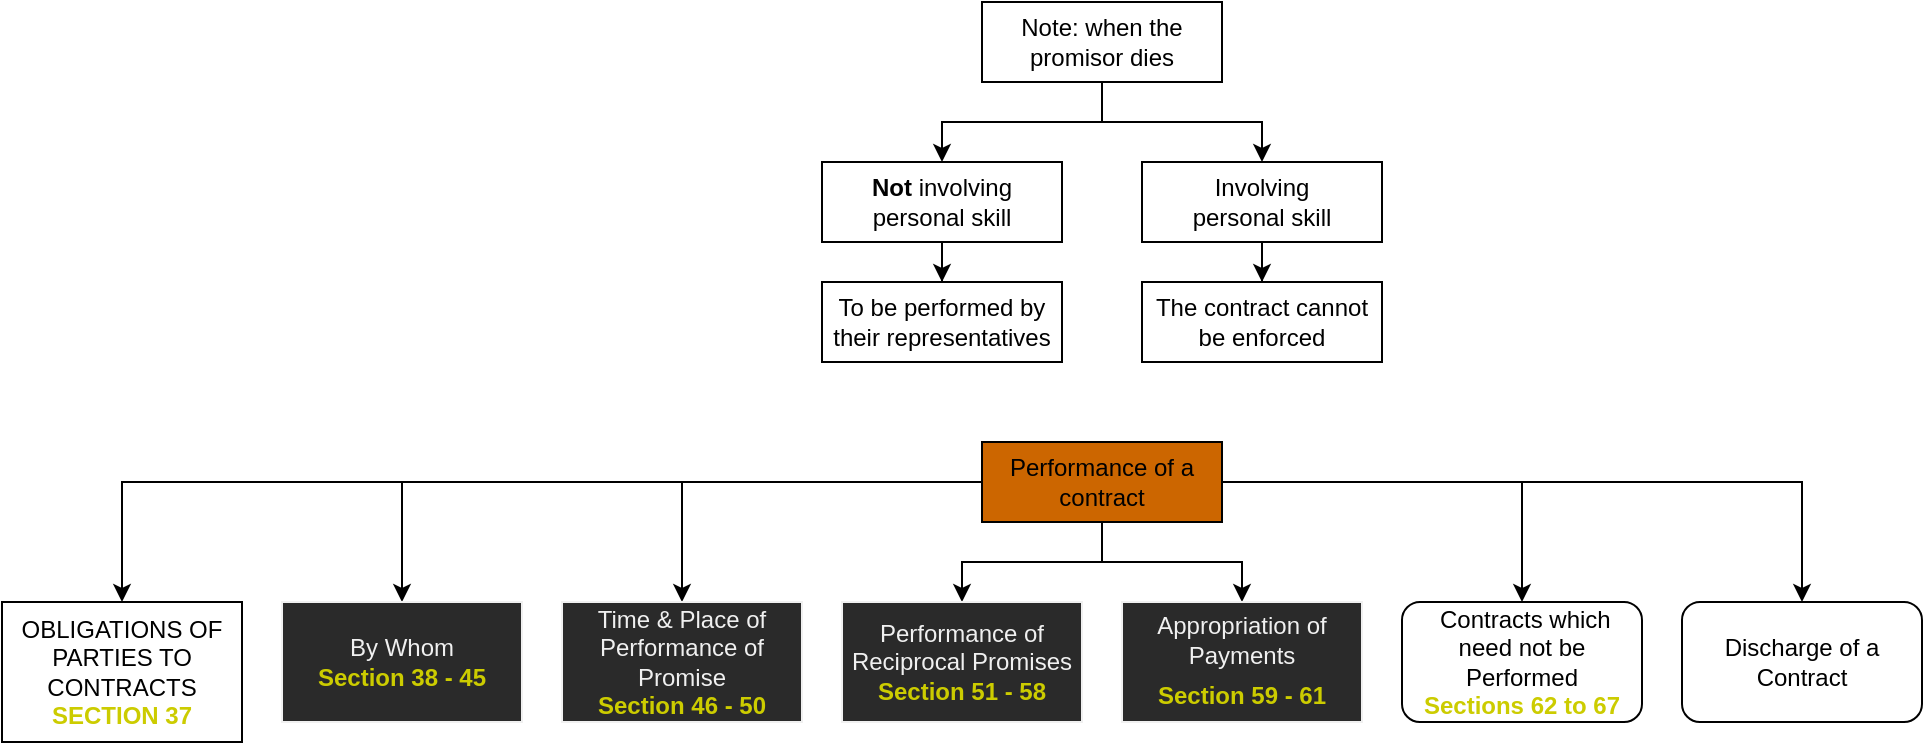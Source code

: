 <mxfile version="13.7.3" type="github">
  <diagram id="Q2yUOy0-iErexTtuF7qb" name="Page-1">
    <mxGraphModel dx="1575" dy="1458" grid="1" gridSize="10" guides="1" tooltips="1" connect="1" arrows="1" fold="1" page="1" pageScale="1" pageWidth="850" pageHeight="1100" math="0" shadow="0">
      <root>
        <mxCell id="0" />
        <mxCell id="1" parent="0" />
        <mxCell id="E0t1wR7pqK-8ebcjUuFq-8" style="edgeStyle=orthogonalEdgeStyle;rounded=0;orthogonalLoop=1;jettySize=auto;html=1;entryX=0.5;entryY=0;entryDx=0;entryDy=0;" parent="1" source="qp0NQLGNWPWNpe9ATkXj-1" target="E0t1wR7pqK-8ebcjUuFq-1" edge="1">
          <mxGeometry relative="1" as="geometry" />
        </mxCell>
        <mxCell id="E0t1wR7pqK-8ebcjUuFq-9" style="edgeStyle=orthogonalEdgeStyle;rounded=0;orthogonalLoop=1;jettySize=auto;html=1;" parent="1" source="qp0NQLGNWPWNpe9ATkXj-1" target="E0t1wR7pqK-8ebcjUuFq-4" edge="1">
          <mxGeometry relative="1" as="geometry" />
        </mxCell>
        <mxCell id="E0t1wR7pqK-8ebcjUuFq-10" style="edgeStyle=orthogonalEdgeStyle;rounded=0;orthogonalLoop=1;jettySize=auto;html=1;" parent="1" source="qp0NQLGNWPWNpe9ATkXj-1" target="E0t1wR7pqK-8ebcjUuFq-2" edge="1">
          <mxGeometry relative="1" as="geometry" />
        </mxCell>
        <mxCell id="E0t1wR7pqK-8ebcjUuFq-11" style="edgeStyle=orthogonalEdgeStyle;rounded=0;orthogonalLoop=1;jettySize=auto;html=1;" parent="1" source="qp0NQLGNWPWNpe9ATkXj-1" target="E0t1wR7pqK-8ebcjUuFq-3" edge="1">
          <mxGeometry relative="1" as="geometry" />
        </mxCell>
        <mxCell id="E0t1wR7pqK-8ebcjUuFq-12" style="edgeStyle=orthogonalEdgeStyle;rounded=0;orthogonalLoop=1;jettySize=auto;html=1;" parent="1" source="qp0NQLGNWPWNpe9ATkXj-1" target="E0t1wR7pqK-8ebcjUuFq-7" edge="1">
          <mxGeometry relative="1" as="geometry" />
        </mxCell>
        <mxCell id="E0t1wR7pqK-8ebcjUuFq-14" style="edgeStyle=orthogonalEdgeStyle;rounded=0;orthogonalLoop=1;jettySize=auto;html=1;" parent="1" source="qp0NQLGNWPWNpe9ATkXj-1" target="E0t1wR7pqK-8ebcjUuFq-6" edge="1">
          <mxGeometry relative="1" as="geometry" />
        </mxCell>
        <mxCell id="2sk9FqR-iDwF5xVdi0Y7-38" style="edgeStyle=orthogonalEdgeStyle;rounded=0;orthogonalLoop=1;jettySize=auto;html=1;" edge="1" parent="1" source="qp0NQLGNWPWNpe9ATkXj-1" target="E0t1wR7pqK-8ebcjUuFq-15">
          <mxGeometry relative="1" as="geometry" />
        </mxCell>
        <mxCell id="qp0NQLGNWPWNpe9ATkXj-1" value="Performance of a contract" style="rounded=0;whiteSpace=wrap;html=1;fillColor=#CC6600;" parent="1" vertex="1">
          <mxGeometry x="360" width="120" height="40" as="geometry" />
        </mxCell>
        <mxCell id="2sk9FqR-iDwF5xVdi0Y7-19" style="edgeStyle=orthogonalEdgeStyle;rounded=0;orthogonalLoop=1;jettySize=auto;html=1;entryX=0.5;entryY=0;entryDx=0;entryDy=0;" edge="1" parent="1" source="E0t1wR7pqK-8ebcjUuFq-1" target="2sk9FqR-iDwF5xVdi0Y7-4" visible="0">
          <mxGeometry relative="1" as="geometry" />
        </mxCell>
        <mxCell id="2sk9FqR-iDwF5xVdi0Y7-20" style="edgeStyle=orthogonalEdgeStyle;rounded=0;orthogonalLoop=1;jettySize=auto;html=1;entryX=0.5;entryY=0;entryDx=0;entryDy=0;" edge="1" parent="1" source="E0t1wR7pqK-8ebcjUuFq-1" target="2sk9FqR-iDwF5xVdi0Y7-5" visible="0">
          <mxGeometry relative="1" as="geometry" />
        </mxCell>
        <mxCell id="2sk9FqR-iDwF5xVdi0Y7-21" style="edgeStyle=orthogonalEdgeStyle;rounded=0;orthogonalLoop=1;jettySize=auto;html=1;entryX=0.5;entryY=0;entryDx=0;entryDy=0;" edge="1" parent="1" source="E0t1wR7pqK-8ebcjUuFq-1" target="2sk9FqR-iDwF5xVdi0Y7-1" visible="0">
          <mxGeometry relative="1" as="geometry" />
        </mxCell>
        <mxCell id="2sk9FqR-iDwF5xVdi0Y7-22" style="edgeStyle=orthogonalEdgeStyle;rounded=0;orthogonalLoop=1;jettySize=auto;html=1;" edge="1" parent="1" source="E0t1wR7pqK-8ebcjUuFq-1" target="2sk9FqR-iDwF5xVdi0Y7-6" visible="0">
          <mxGeometry relative="1" as="geometry" />
        </mxCell>
        <mxCell id="2sk9FqR-iDwF5xVdi0Y7-23" style="edgeStyle=orthogonalEdgeStyle;rounded=0;orthogonalLoop=1;jettySize=auto;html=1;entryX=0.5;entryY=0;entryDx=0;entryDy=0;" edge="1" parent="1" source="E0t1wR7pqK-8ebcjUuFq-1" target="2sk9FqR-iDwF5xVdi0Y7-2" visible="0">
          <mxGeometry relative="1" as="geometry" />
        </mxCell>
        <mxCell id="2sk9FqR-iDwF5xVdi0Y7-24" style="edgeStyle=orthogonalEdgeStyle;rounded=0;orthogonalLoop=1;jettySize=auto;html=1;" edge="1" parent="1" source="E0t1wR7pqK-8ebcjUuFq-1" target="2sk9FqR-iDwF5xVdi0Y7-3" visible="0">
          <mxGeometry relative="1" as="geometry" />
        </mxCell>
        <mxCell id="2sk9FqR-iDwF5xVdi0Y7-25" style="edgeStyle=orthogonalEdgeStyle;rounded=0;orthogonalLoop=1;jettySize=auto;html=1;" edge="1" parent="1" source="E0t1wR7pqK-8ebcjUuFq-1" target="2sk9FqR-iDwF5xVdi0Y7-9" visible="0">
          <mxGeometry relative="1" as="geometry" />
        </mxCell>
        <mxCell id="y2YTb_YGv56ar9WMazZc-26" style="edgeStyle=orthogonalEdgeStyle;rounded=0;orthogonalLoop=1;jettySize=auto;html=1;entryX=0.5;entryY=0;entryDx=0;entryDy=0;" edge="1" parent="1" source="E0t1wR7pqK-8ebcjUuFq-1" target="2sk9FqR-iDwF5xVdi0Y7-8" visible="0">
          <mxGeometry relative="1" as="geometry" />
        </mxCell>
        <mxCell id="E0t1wR7pqK-8ebcjUuFq-1" value="&lt;div&gt;Performance of Reciprocal Promises&lt;font color=&quot;#CCCC00&quot;&gt;&lt;b&gt;&lt;br&gt;&lt;/b&gt;&lt;/font&gt;&lt;/div&gt;&lt;font color=&quot;#CCCC00&quot;&gt;&lt;b&gt;Section 51 - 58&lt;br&gt;&lt;/b&gt;&lt;/font&gt;" style="whiteSpace=wrap;html=1;align=center;treeFolding=1;treeMoving=1;newEdgeStyle={&quot;edgeStyle&quot;:&quot;elbowEdgeStyle&quot;,&quot;startArrow&quot;:&quot;none&quot;,&quot;endArrow&quot;:&quot;none&quot;};fontFamily=Helvetica;fontSize=12;fontColor=#f0f0f0;strokeColor=#f0f0f0;fillColor=#2a2a2a;" parent="1" vertex="1" collapsed="1">
          <mxGeometry x="290" y="80" width="120" height="60" as="geometry" />
        </mxCell>
        <mxCell id="y2YTb_YGv56ar9WMazZc-35" value="&lt;font style=&quot;font-size: 8px&quot;&gt;When the promisor and promisee have previous mutual debts&lt;br&gt;&lt;/font&gt;" style="edgeStyle=orthogonalEdgeStyle;rounded=0;orthogonalLoop=1;jettySize=auto;html=1;entryX=0.5;entryY=0;entryDx=0;entryDy=0;" edge="1" parent="1" source="E0t1wR7pqK-8ebcjUuFq-2" target="y2YTb_YGv56ar9WMazZc-29" visible="0">
          <mxGeometry relative="1" as="geometry" />
        </mxCell>
        <mxCell id="y2YTb_YGv56ar9WMazZc-36" style="edgeStyle=orthogonalEdgeStyle;rounded=0;orthogonalLoop=1;jettySize=auto;html=1;" edge="1" parent="1" source="E0t1wR7pqK-8ebcjUuFq-2" target="y2YTb_YGv56ar9WMazZc-30" visible="0">
          <mxGeometry relative="1" as="geometry">
            <Array as="points">
              <mxPoint x="490" y="160" />
              <mxPoint x="630" y="160" />
            </Array>
          </mxGeometry>
        </mxCell>
        <mxCell id="y2YTb_YGv56ar9WMazZc-37" style="edgeStyle=orthogonalEdgeStyle;rounded=0;orthogonalLoop=1;jettySize=auto;html=1;" edge="1" parent="1" source="E0t1wR7pqK-8ebcjUuFq-2" target="y2YTb_YGv56ar9WMazZc-31" visible="0">
          <mxGeometry relative="1" as="geometry">
            <Array as="points">
              <mxPoint x="490" y="160" />
              <mxPoint x="350" y="160" />
            </Array>
          </mxGeometry>
        </mxCell>
        <mxCell id="E0t1wR7pqK-8ebcjUuFq-2" value="&lt;div&gt;Appropriation of Payments&lt;br&gt;&lt;/div&gt;&lt;div&gt;&lt;font color=&quot;#CCCC00&quot;&gt;&lt;b&gt;Section 59 - 61&lt;/b&gt;&lt;/font&gt;&lt;span style=&quot;left: 190.368px ; top: 1015.5px ; font-size: 18.333px ; font-family: sans-serif ; transform: scalex(0.941)&quot;&gt;&lt;/span&gt;&lt;/div&gt;" style="whiteSpace=wrap;html=1;align=center;treeFolding=1;treeMoving=1;newEdgeStyle={&quot;edgeStyle&quot;:&quot;elbowEdgeStyle&quot;,&quot;startArrow&quot;:&quot;none&quot;,&quot;endArrow&quot;:&quot;none&quot;};fontFamily=Helvetica;fontSize=12;fontColor=#f0f0f0;strokeColor=#f0f0f0;fillColor=#2a2a2a;" parent="1" vertex="1" collapsed="1">
          <mxGeometry x="430" y="80" width="120" height="60" as="geometry" />
        </mxCell>
        <mxCell id="E0t1wR7pqK-8ebcjUuFq-3" value="&lt;div&gt;&amp;nbsp;Contracts which need not be Performed&lt;br&gt;&lt;/div&gt;&lt;div&gt;&lt;font color=&quot;#CCCC00&quot;&gt;&lt;b&gt;Sections 62 to 67&lt;/b&gt;&lt;/font&gt;&lt;/div&gt;" style="rounded=1;whiteSpace=wrap;html=1;" parent="1" vertex="1">
          <mxGeometry x="570" y="80" width="120" height="60" as="geometry" />
        </mxCell>
        <mxCell id="VpjiBCg_nfdNJr2iW8XH-34" style="edgeStyle=orthogonalEdgeStyle;rounded=0;orthogonalLoop=1;jettySize=auto;html=1;" parent="1" source="E0t1wR7pqK-8ebcjUuFq-4" target="VpjiBCg_nfdNJr2iW8XH-29" edge="1" visible="0">
          <mxGeometry relative="1" as="geometry" />
        </mxCell>
        <mxCell id="VpjiBCg_nfdNJr2iW8XH-35" style="edgeStyle=orthogonalEdgeStyle;rounded=0;orthogonalLoop=1;jettySize=auto;html=1;" parent="1" source="E0t1wR7pqK-8ebcjUuFq-4" target="VpjiBCg_nfdNJr2iW8XH-31" edge="1" visible="0">
          <mxGeometry relative="1" as="geometry">
            <Array as="points">
              <mxPoint x="280" y="160" />
              <mxPoint x="420" y="160" />
            </Array>
          </mxGeometry>
        </mxCell>
        <mxCell id="VpjiBCg_nfdNJr2iW8XH-36" style="edgeStyle=orthogonalEdgeStyle;rounded=0;orthogonalLoop=1;jettySize=auto;html=1;" parent="1" source="E0t1wR7pqK-8ebcjUuFq-4" target="VpjiBCg_nfdNJr2iW8XH-32" edge="1" visible="0">
          <mxGeometry relative="1" as="geometry">
            <Array as="points">
              <mxPoint x="280" y="160" />
              <mxPoint x="560" y="160" />
            </Array>
          </mxGeometry>
        </mxCell>
        <mxCell id="VpjiBCg_nfdNJr2iW8XH-37" style="edgeStyle=orthogonalEdgeStyle;rounded=0;orthogonalLoop=1;jettySize=auto;html=1;" parent="1" source="E0t1wR7pqK-8ebcjUuFq-4" target="VpjiBCg_nfdNJr2iW8XH-30" edge="1" visible="0">
          <mxGeometry relative="1" as="geometry">
            <Array as="points">
              <mxPoint x="280" y="160" />
              <mxPoint x="140" y="160" />
            </Array>
          </mxGeometry>
        </mxCell>
        <mxCell id="VpjiBCg_nfdNJr2iW8XH-38" style="edgeStyle=orthogonalEdgeStyle;rounded=0;orthogonalLoop=1;jettySize=auto;html=1;" parent="1" source="E0t1wR7pqK-8ebcjUuFq-4" target="VpjiBCg_nfdNJr2iW8XH-33" edge="1" visible="0">
          <mxGeometry relative="1" as="geometry">
            <Array as="points">
              <mxPoint x="280" y="160" />
              <mxPoint y="160" />
            </Array>
          </mxGeometry>
        </mxCell>
        <mxCell id="VpjiBCg_nfdNJr2iW8XH-40" style="edgeStyle=orthogonalEdgeStyle;rounded=0;orthogonalLoop=1;jettySize=auto;html=1;" parent="1" source="E0t1wR7pqK-8ebcjUuFq-4" target="VpjiBCg_nfdNJr2iW8XH-39" edge="1" visible="0">
          <mxGeometry relative="1" as="geometry">
            <Array as="points">
              <mxPoint x="280" y="160" />
              <mxPoint x="700" y="160" />
            </Array>
          </mxGeometry>
        </mxCell>
        <mxCell id="E0t1wR7pqK-8ebcjUuFq-4" value="&lt;div&gt;Time &amp;amp; Place of Performance of Promise&lt;/div&gt;&lt;div&gt;&lt;font color=&quot;#CCCC00&quot;&gt;&lt;b&gt;Section 46 - 50&lt;/b&gt;&lt;/font&gt;&lt;/div&gt;" style="whiteSpace=wrap;html=1;align=center;treeFolding=1;treeMoving=1;newEdgeStyle={&quot;edgeStyle&quot;:&quot;elbowEdgeStyle&quot;,&quot;startArrow&quot;:&quot;none&quot;,&quot;endArrow&quot;:&quot;none&quot;};fontFamily=Helvetica;fontSize=12;fontColor=#f0f0f0;strokeColor=#f0f0f0;fillColor=#2A2A2A;" parent="1" vertex="1" collapsed="1">
          <mxGeometry x="150" y="80" width="120" height="60" as="geometry" />
        </mxCell>
        <mxCell id="VpjiBCg_nfdNJr2iW8XH-21" style="edgeStyle=orthogonalEdgeStyle;rounded=0;orthogonalLoop=1;jettySize=auto;html=1;" parent="1" source="E0t1wR7pqK-8ebcjUuFq-5" target="VpjiBCg_nfdNJr2iW8XH-11" edge="1" visible="0">
          <mxGeometry relative="1" as="geometry" />
        </mxCell>
        <mxCell id="VpjiBCg_nfdNJr2iW8XH-23" style="edgeStyle=orthogonalEdgeStyle;rounded=0;orthogonalLoop=1;jettySize=auto;html=1;" parent="1" source="E0t1wR7pqK-8ebcjUuFq-5" target="VpjiBCg_nfdNJr2iW8XH-22" edge="1" visible="0">
          <mxGeometry relative="1" as="geometry" />
        </mxCell>
        <mxCell id="2sk9FqR-iDwF5xVdi0Y7-36" style="edgeStyle=orthogonalEdgeStyle;rounded=0;orthogonalLoop=1;jettySize=auto;html=1;" edge="1" parent="1" source="E0t1wR7pqK-8ebcjUuFq-5" target="VpjiBCg_nfdNJr2iW8XH-12" visible="0">
          <mxGeometry relative="1" as="geometry" />
        </mxCell>
        <mxCell id="E0t1wR7pqK-8ebcjUuFq-5" value="Liability of Joint Promisor &amp;amp; Promisee" style="whiteSpace=wrap;html=1;align=center;treeFolding=1;treeMoving=1;newEdgeStyle={&quot;edgeStyle&quot;:&quot;elbowEdgeStyle&quot;,&quot;startArrow&quot;:&quot;none&quot;,&quot;endArrow&quot;:&quot;none&quot;};fontFamily=Helvetica;fontSize=12;fontColor=#f0f0f0;strokeColor=#f0f0f0;fillColor=#2a2a2a;" parent="1" vertex="1" visible="0" collapsed="1">
          <mxGeometry x="360" y="340" width="120" height="60" as="geometry" />
        </mxCell>
        <mxCell id="E0t1wR7pqK-8ebcjUuFq-28" style="edgeStyle=orthogonalEdgeStyle;rounded=0;orthogonalLoop=1;jettySize=auto;html=1;" parent="1" source="E0t1wR7pqK-8ebcjUuFq-6" target="E0t1wR7pqK-8ebcjUuFq-27" edge="1" visible="0">
          <mxGeometry relative="1" as="geometry" />
        </mxCell>
        <mxCell id="E0t1wR7pqK-8ebcjUuFq-7" value="Discharge of a Contract" style="rounded=1;whiteSpace=wrap;html=1;" parent="1" vertex="1">
          <mxGeometry x="710" y="80" width="120" height="60" as="geometry" />
        </mxCell>
        <mxCell id="E0t1wR7pqK-8ebcjUuFq-15" value="OBLIGATIONS OF PARTIES TO CONTRACTS &lt;b&gt;&lt;font color=&quot;#CCCC00&quot;&gt;SECTION 37&lt;/font&gt;&lt;/b&gt;" style="rounded=0;whiteSpace=wrap;html=1;" parent="1" vertex="1">
          <mxGeometry x="-130" y="80" width="120" height="70" as="geometry" />
        </mxCell>
        <mxCell id="E0t1wR7pqK-8ebcjUuFq-20" style="edgeStyle=orthogonalEdgeStyle;rounded=0;orthogonalLoop=1;jettySize=auto;html=1;" parent="1" source="E0t1wR7pqK-8ebcjUuFq-16" target="E0t1wR7pqK-8ebcjUuFq-17" edge="1">
          <mxGeometry relative="1" as="geometry" />
        </mxCell>
        <mxCell id="E0t1wR7pqK-8ebcjUuFq-21" style="edgeStyle=orthogonalEdgeStyle;rounded=0;orthogonalLoop=1;jettySize=auto;html=1;" parent="1" source="E0t1wR7pqK-8ebcjUuFq-16" target="E0t1wR7pqK-8ebcjUuFq-19" edge="1">
          <mxGeometry relative="1" as="geometry" />
        </mxCell>
        <mxCell id="E0t1wR7pqK-8ebcjUuFq-16" value="Note: when the promisor dies" style="rounded=0;whiteSpace=wrap;html=1;" parent="1" vertex="1">
          <mxGeometry x="360" y="-220" width="120" height="40" as="geometry" />
        </mxCell>
        <mxCell id="E0t1wR7pqK-8ebcjUuFq-23" style="edgeStyle=orthogonalEdgeStyle;rounded=0;orthogonalLoop=1;jettySize=auto;html=1;" parent="1" source="E0t1wR7pqK-8ebcjUuFq-17" target="E0t1wR7pqK-8ebcjUuFq-22" edge="1">
          <mxGeometry relative="1" as="geometry" />
        </mxCell>
        <mxCell id="E0t1wR7pqK-8ebcjUuFq-17" value="&lt;div&gt;&lt;b&gt;Not &lt;/b&gt;involving &lt;br&gt;&lt;/div&gt;&lt;div&gt;personal skill&lt;br&gt;&lt;/div&gt;" style="rounded=0;whiteSpace=wrap;html=1;" parent="1" vertex="1">
          <mxGeometry x="280" y="-140" width="120" height="40" as="geometry" />
        </mxCell>
        <mxCell id="E0t1wR7pqK-8ebcjUuFq-25" style="edgeStyle=orthogonalEdgeStyle;rounded=0;orthogonalLoop=1;jettySize=auto;html=1;" parent="1" source="E0t1wR7pqK-8ebcjUuFq-19" target="E0t1wR7pqK-8ebcjUuFq-24" edge="1">
          <mxGeometry relative="1" as="geometry" />
        </mxCell>
        <mxCell id="E0t1wR7pqK-8ebcjUuFq-19" value="&lt;div&gt;Involving &lt;br&gt;&lt;/div&gt;&lt;div&gt;personal skill&lt;br&gt;&lt;/div&gt;" style="rounded=0;whiteSpace=wrap;html=1;" parent="1" vertex="1">
          <mxGeometry x="440" y="-140" width="120" height="40" as="geometry" />
        </mxCell>
        <mxCell id="E0t1wR7pqK-8ebcjUuFq-22" value="To be performed by their representatives" style="rounded=0;whiteSpace=wrap;html=1;" parent="1" vertex="1">
          <mxGeometry x="280" y="-80" width="120" height="40" as="geometry" />
        </mxCell>
        <mxCell id="E0t1wR7pqK-8ebcjUuFq-24" value="The contract cannot be enforced" style="rounded=0;whiteSpace=wrap;html=1;" parent="1" vertex="1">
          <mxGeometry x="440" y="-80" width="120" height="40" as="geometry" />
        </mxCell>
        <mxCell id="E0t1wR7pqK-8ebcjUuFq-34" style="edgeStyle=orthogonalEdgeStyle;rounded=0;orthogonalLoop=1;jettySize=auto;html=1;entryX=0.5;entryY=0;entryDx=0;entryDy=0;" parent="1" source="E0t1wR7pqK-8ebcjUuFq-27" target="E0t1wR7pqK-8ebcjUuFq-29" edge="1" visible="0">
          <mxGeometry relative="1" as="geometry" />
        </mxCell>
        <mxCell id="E0t1wR7pqK-8ebcjUuFq-36" style="edgeStyle=orthogonalEdgeStyle;rounded=0;orthogonalLoop=1;jettySize=auto;html=1;" parent="1" source="E0t1wR7pqK-8ebcjUuFq-27" target="E0t1wR7pqK-8ebcjUuFq-31" edge="1" visible="0">
          <mxGeometry relative="1" as="geometry">
            <Array as="points">
              <mxPoint x="140" y="260" />
              <mxPoint y="260" />
            </Array>
          </mxGeometry>
        </mxCell>
        <mxCell id="E0t1wR7pqK-8ebcjUuFq-37" style="edgeStyle=orthogonalEdgeStyle;rounded=0;orthogonalLoop=1;jettySize=auto;html=1;" parent="1" source="E0t1wR7pqK-8ebcjUuFq-27" target="E0t1wR7pqK-8ebcjUuFq-30" edge="1" visible="0">
          <mxGeometry relative="1" as="geometry">
            <Array as="points">
              <mxPoint x="140" y="260" />
              <mxPoint x="280" y="260" />
            </Array>
          </mxGeometry>
        </mxCell>
        <mxCell id="E0t1wR7pqK-8ebcjUuFq-38" style="edgeStyle=orthogonalEdgeStyle;rounded=0;orthogonalLoop=1;jettySize=auto;html=1;" parent="1" source="E0t1wR7pqK-8ebcjUuFq-27" target="E0t1wR7pqK-8ebcjUuFq-32" edge="1" visible="0">
          <mxGeometry relative="1" as="geometry">
            <Array as="points">
              <mxPoint x="140" y="260" />
              <mxPoint x="420" y="260" />
            </Array>
          </mxGeometry>
        </mxCell>
        <mxCell id="E0t1wR7pqK-8ebcjUuFq-39" style="edgeStyle=orthogonalEdgeStyle;rounded=0;orthogonalLoop=1;jettySize=auto;html=1;" parent="1" source="E0t1wR7pqK-8ebcjUuFq-27" target="E0t1wR7pqK-8ebcjUuFq-33" edge="1" visible="0">
          <mxGeometry relative="1" as="geometry">
            <Array as="points">
              <mxPoint x="140" y="260" />
              <mxPoint x="-140" y="260" />
            </Array>
          </mxGeometry>
        </mxCell>
        <mxCell id="VpjiBCg_nfdNJr2iW8XH-7" style="edgeStyle=orthogonalEdgeStyle;rounded=0;orthogonalLoop=1;jettySize=auto;html=1;entryX=0.5;entryY=0;entryDx=0;entryDy=0;" parent="1" source="E0t1wR7pqK-8ebcjUuFq-27" target="VpjiBCg_nfdNJr2iW8XH-1" edge="1" visible="0">
          <mxGeometry relative="1" as="geometry" />
        </mxCell>
        <mxCell id="VpjiBCg_nfdNJr2iW8XH-9" style="edgeStyle=orthogonalEdgeStyle;rounded=0;orthogonalLoop=1;jettySize=auto;html=1;entryX=0.5;entryY=0;entryDx=0;entryDy=0;" parent="1" source="E0t1wR7pqK-8ebcjUuFq-27" target="VpjiBCg_nfdNJr2iW8XH-2" edge="1" visible="0">
          <mxGeometry relative="1" as="geometry" />
        </mxCell>
        <mxCell id="E0t1wR7pqK-8ebcjUuFq-51" value="" style="edgeStyle=orthogonalEdgeStyle;rounded=0;orthogonalLoop=1;jettySize=auto;html=1;" parent="1" source="E0t1wR7pqK-8ebcjUuFq-29" target="E0t1wR7pqK-8ebcjUuFq-50" edge="1" visible="0">
          <mxGeometry relative="1" as="geometry" />
        </mxCell>
        <mxCell id="E0t1wR7pqK-8ebcjUuFq-60" style="edgeStyle=orthogonalEdgeStyle;rounded=0;orthogonalLoop=1;jettySize=auto;html=1;" parent="1" source="E0t1wR7pqK-8ebcjUuFq-30" target="E0t1wR7pqK-8ebcjUuFq-57" edge="1" visible="0">
          <mxGeometry relative="1" as="geometry" />
        </mxCell>
        <mxCell id="E0t1wR7pqK-8ebcjUuFq-49" style="edgeStyle=orthogonalEdgeStyle;rounded=0;orthogonalLoop=1;jettySize=auto;html=1;" parent="1" source="E0t1wR7pqK-8ebcjUuFq-31" target="E0t1wR7pqK-8ebcjUuFq-48" edge="1" visible="0">
          <mxGeometry relative="1" as="geometry" />
        </mxCell>
        <mxCell id="E0t1wR7pqK-8ebcjUuFq-47" style="edgeStyle=orthogonalEdgeStyle;rounded=0;orthogonalLoop=1;jettySize=auto;html=1;entryX=0.5;entryY=0;entryDx=0;entryDy=0;" parent="1" source="E0t1wR7pqK-8ebcjUuFq-33" target="E0t1wR7pqK-8ebcjUuFq-40" edge="1" visible="0">
          <mxGeometry relative="1" as="geometry" />
        </mxCell>
        <mxCell id="E0t1wR7pqK-8ebcjUuFq-46" style="edgeStyle=orthogonalEdgeStyle;rounded=0;orthogonalLoop=1;jettySize=auto;html=1;entryX=0.5;entryY=0;entryDx=0;entryDy=0;" parent="1" source="E0t1wR7pqK-8ebcjUuFq-40" target="E0t1wR7pqK-8ebcjUuFq-41" edge="1" visible="0">
          <mxGeometry relative="1" as="geometry" />
        </mxCell>
        <mxCell id="E0t1wR7pqK-8ebcjUuFq-40" value="if the contract specifies the promise should be performed by the promisor himself" style="rounded=1;whiteSpace=wrap;html=1;" parent="1" vertex="1" visible="0">
          <mxGeometry x="-340" y="340" width="240" height="40" as="geometry" />
        </mxCell>
        <mxCell id="E0t1wR7pqK-8ebcjUuFq-45" style="edgeStyle=orthogonalEdgeStyle;rounded=0;orthogonalLoop=1;jettySize=auto;html=1;" parent="1" source="E0t1wR7pqK-8ebcjUuFq-41" target="E0t1wR7pqK-8ebcjUuFq-43" edge="1" visible="0">
          <mxGeometry relative="1" as="geometry" />
        </mxCell>
        <mxCell id="E0t1wR7pqK-8ebcjUuFq-41" value="Then it can only be performed by him" style="rounded=1;whiteSpace=wrap;html=1;" parent="1" vertex="1" visible="0">
          <mxGeometry x="-340" y="400" width="240" height="40" as="geometry" />
        </mxCell>
        <mxCell id="E0t1wR7pqK-8ebcjUuFq-43" value="Eg: personal skill" style="text;html=1;strokeColor=none;fillColor=none;align=center;verticalAlign=middle;whiteSpace=wrap;rounded=0;" parent="1" vertex="1" visible="0">
          <mxGeometry x="-310" y="440" width="180" height="40" as="geometry" />
        </mxCell>
        <mxCell id="E0t1wR7pqK-8ebcjUuFq-48" value="Where  personal  consideration(skill)  is  not  the  foundation  of  a  contract,  the  promisor  or  his  representative may employ a competent person to perform it." style="rounded=1;whiteSpace=wrap;html=1;" parent="1" vertex="1" visible="0">
          <mxGeometry x="-200" y="340" width="240" height="80" as="geometry" />
        </mxCell>
        <mxCell id="E0t1wR7pqK-8ebcjUuFq-53" style="edgeStyle=orthogonalEdgeStyle;rounded=0;orthogonalLoop=1;jettySize=auto;html=1;entryX=0.5;entryY=0;entryDx=0;entryDy=0;" parent="1" source="E0t1wR7pqK-8ebcjUuFq-50" target="E0t1wR7pqK-8ebcjUuFq-52" edge="1" visible="0">
          <mxGeometry relative="1" as="geometry" />
        </mxCell>
        <mxCell id="E0t1wR7pqK-8ebcjUuFq-50" value="in case of non personal skill." style="whiteSpace=wrap;html=1;rounded=1;" parent="1" vertex="1" visible="0">
          <mxGeometry y="340" width="120" height="40" as="geometry" />
        </mxCell>
        <mxCell id="E0t1wR7pqK-8ebcjUuFq-56" style="edgeStyle=orthogonalEdgeStyle;rounded=0;orthogonalLoop=1;jettySize=auto;html=1;" parent="1" source="E0t1wR7pqK-8ebcjUuFq-52" target="E0t1wR7pqK-8ebcjUuFq-54" edge="1" visible="0">
          <mxGeometry relative="1" as="geometry" />
        </mxCell>
        <mxCell id="E0t1wR7pqK-8ebcjUuFq-52" value="the contract maybe should be fulfilled by their representatives" style="whiteSpace=wrap;html=1;rounded=1;" parent="1" vertex="1" visible="0">
          <mxGeometry y="400" width="120" height="40" as="geometry" />
        </mxCell>
        <mxCell id="E0t1wR7pqK-8ebcjUuFq-54" value=" But their liability under a contract is limited to the value of the property they inherit from the deceased." style="whiteSpace=wrap;html=1;rounded=1;" parent="1" vertex="1" visible="0">
          <mxGeometry y="460" width="120" height="90" as="geometry" />
        </mxCell>
        <mxCell id="E0t1wR7pqK-8ebcjUuFq-61" style="edgeStyle=orthogonalEdgeStyle;rounded=0;orthogonalLoop=1;jettySize=auto;html=1;entryX=0.5;entryY=0;entryDx=0;entryDy=0;" parent="1" source="E0t1wR7pqK-8ebcjUuFq-57" target="E0t1wR7pqK-8ebcjUuFq-58" edge="1" visible="0">
          <mxGeometry relative="1" as="geometry" />
        </mxCell>
        <mxCell id="E0t1wR7pqK-8ebcjUuFq-57" value="Example:  A  received  certain  goods  from  B  promising  to  pay  `  100,000/-.  Later  on,  A  expressed  his  inability to make payment. C, who is known to A, pays ` 60,000/- to B on behalf of A. However, A was not aware of the payment. Now B is intending to sue A for the amount of ` 100,000/-" style="rounded=1;whiteSpace=wrap;html=1;" parent="1" vertex="1" visible="0">
          <mxGeometry x="60" y="340" width="280" height="110" as="geometry" />
        </mxCell>
        <mxCell id="E0t1wR7pqK-8ebcjUuFq-58" value="As  per  Section  41  of  the  Indian  Contract  Act,  1872,  when  a  promisee  accepts  performance  of  the  promise from a third person, he cannot afterwards enforce it against the promisor. That is, performance by a stranger, accepted by the promisee, produces the result of discharging the promisor, although the latter has neither authorised nor ratied the act of the third party. Therefore, in the present instance, B can sue only for the balance amount i.e., ` 40,000/- and not for the whole amount" style="rounded=1;whiteSpace=wrap;html=1;arcSize=6;" parent="1" vertex="1" visible="0">
          <mxGeometry x="60" y="470" width="280" height="150" as="geometry" />
        </mxCell>
        <mxCell id="E0t1wR7pqK-8ebcjUuFq-59" style="edgeStyle=orthogonalEdgeStyle;rounded=0;orthogonalLoop=1;jettySize=auto;html=1;exitX=0.5;exitY=1;exitDx=0;exitDy=0;" parent="1" source="E0t1wR7pqK-8ebcjUuFq-57" target="E0t1wR7pqK-8ebcjUuFq-57" edge="1">
          <mxGeometry relative="1" as="geometry" />
        </mxCell>
        <mxCell id="VpjiBCg_nfdNJr2iW8XH-1" value="&lt;div&gt;EFFECT OF REFUSAL &lt;br&gt;&lt;/div&gt;&lt;div&gt;TO ACCEPT OFFER &lt;br&gt;&lt;/div&gt;&lt;div&gt;OF PERFORMANCE&lt;/div&gt;&lt;div&gt;&lt;font color=&quot;#CCCC00&quot;&gt;&lt;b&gt;Section 38&lt;/b&gt;&lt;/font&gt;&lt;/div&gt;" style="swimlane;startSize=80;fontFamily=Helvetica;fontSize=12;fontColor=#f0f0f0;align=center;strokeColor=#f0f0f0;fillColor=#2a2a2a;html=1;" parent="1" vertex="1" visible="0" collapsed="1">
          <mxGeometry x="690" y="240" width="160" height="80" as="geometry">
            <mxRectangle x="-360" y="360" width="320" height="200" as="alternateBounds" />
          </mxGeometry>
        </mxCell>
        <mxCell id="VpjiBCg_nfdNJr2iW8XH-4" value="&lt;div&gt;where a promisor has made an offer of performance to the promisee, and the offer has not been accepted, then the promisor is not responsible for non performance, nor does he thereby lose his rights under the contract.&lt;/div&gt;&lt;div&gt;&lt;br&gt;&lt;/div&gt;" style="rounded=0;whiteSpace=wrap;html=1;" parent="VpjiBCg_nfdNJr2iW8XH-1" vertex="1">
          <mxGeometry y="80" width="320" height="120" as="geometry" />
        </mxCell>
        <mxCell id="VpjiBCg_nfdNJr2iW8XH-16" value="" style="edgeStyle=orthogonalEdgeStyle;rounded=0;orthogonalLoop=1;jettySize=auto;html=1;" parent="1" source="VpjiBCg_nfdNJr2iW8XH-11" target="VpjiBCg_nfdNJr2iW8XH-15" edge="1" visible="0">
          <mxGeometry relative="1" as="geometry" />
        </mxCell>
        <mxCell id="VpjiBCg_nfdNJr2iW8XH-11" value="&lt;div&gt;Any one of joint promisors may be compelled to perform&lt;/div&gt;&lt;div&gt; &lt;font color=&quot;#CCCC00&quot;&gt;&lt;b&gt;Section 43&lt;/b&gt;&lt;/font&gt;&lt;/div&gt;" style="rounded=0;whiteSpace=wrap;html=1;" parent="1" vertex="1" visible="0">
          <mxGeometry x="-20" y="420" width="280" height="50" as="geometry" />
        </mxCell>
        <mxCell id="VpjiBCg_nfdNJr2iW8XH-18" value="" style="edgeStyle=orthogonalEdgeStyle;rounded=0;orthogonalLoop=1;jettySize=auto;html=1;" parent="1" source="VpjiBCg_nfdNJr2iW8XH-12" target="VpjiBCg_nfdNJr2iW8XH-17" edge="1" visible="0">
          <mxGeometry relative="1" as="geometry" />
        </mxCell>
        <mxCell id="VpjiBCg_nfdNJr2iW8XH-12" value="Effect of release of one joint promisor&lt;div&gt; &lt;font color=&quot;#CCCC00&quot;&gt;&lt;b&gt;Section 44&lt;/b&gt;&lt;/font&gt;&lt;/div&gt;" style="rounded=0;whiteSpace=wrap;html=1;" parent="1" vertex="1" visible="0">
          <mxGeometry x="280" y="420" width="280" height="50" as="geometry" />
        </mxCell>
        <mxCell id="VpjiBCg_nfdNJr2iW8XH-15" value="&lt;div&gt;Example  1:  A,  B  and  C  jointly  promise  to  pay  D    `  3,00,000.  D  may  compel  either  A  or  B  or  C  to  pay  him  ` 3,00,000.&lt;/div&gt;&lt;div&gt;&lt;br&gt;&lt;/div&gt;&lt;div&gt;Example  2:  A,  B  and  C  are  under  a  joint  promise  to  pay  D  `  3,00,000.  C  is  unable  to  pay  anything  A  is  compelled to pay the whole. A is entitled to receive  ` 1,50,000 from B.&lt;/div&gt;" style="whiteSpace=wrap;html=1;rounded=0;" parent="1" vertex="1" visible="0">
          <mxGeometry x="-20" y="490" width="280" height="140" as="geometry" />
        </mxCell>
        <mxCell id="VpjiBCg_nfdNJr2iW8XH-17" value="Example: ‘A’, ‘B’ and ‘C’ jointly promised to pay  ` 9,00,000 to ‘D’. ‘D’ released ‘A’ from liability. In this case, the release of ‘A’ does not discharge ‘B’ and ‘C’ from their liability. They remain liable to pay the entire amount of  ` 9,00,000 to ‘D’. And though ‘A’ is not liable to pay to ‘D’, but he remains liable to pay to ‘B’ and ‘C’ i.e. he is liable to make the contribution to the other joint promisors." style="whiteSpace=wrap;html=1;rounded=0;" parent="1" vertex="1" visible="0">
          <mxGeometry x="280" y="490" width="280" height="140" as="geometry" />
        </mxCell>
        <mxCell id="VpjiBCg_nfdNJr2iW8XH-25" style="edgeStyle=orthogonalEdgeStyle;rounded=0;orthogonalLoop=1;jettySize=auto;html=1;entryX=0.5;entryY=0;entryDx=0;entryDy=0;" parent="1" source="VpjiBCg_nfdNJr2iW8XH-22" target="VpjiBCg_nfdNJr2iW8XH-24" edge="1" visible="0">
          <mxGeometry relative="1" as="geometry" />
        </mxCell>
        <mxCell id="VpjiBCg_nfdNJr2iW8XH-22" value="Effect of release of one joint promisor&lt;div&gt; &lt;font color=&quot;#CCCC00&quot;&gt;&lt;b&gt;Section 45&lt;/b&gt;&lt;/font&gt;&lt;/div&gt;" style="rounded=0;whiteSpace=wrap;html=1;" parent="1" vertex="1" visible="0">
          <mxGeometry x="580" y="420" width="280" height="50" as="geometry" />
        </mxCell>
        <mxCell id="VpjiBCg_nfdNJr2iW8XH-27" style="edgeStyle=orthogonalEdgeStyle;rounded=0;orthogonalLoop=1;jettySize=auto;html=1;" parent="1" source="VpjiBCg_nfdNJr2iW8XH-24" target="VpjiBCg_nfdNJr2iW8XH-26" edge="1" visible="0">
          <mxGeometry relative="1" as="geometry" />
        </mxCell>
        <mxCell id="VpjiBCg_nfdNJr2iW8XH-24" value="Example: : A, in consideration of ` 5,00,000 rupees lent to him by B and C, promises B and C jointly to repay them  that  sum  with  interest  on  a  specied  day  but  B  dies.  In  such  a  case  right  to  demand  payment  shall  rest with B’s legal representatives, jointly with C during C’s life-time, and after the death of C, with the legal representatives of B and C jointly" style="whiteSpace=wrap;html=1;rounded=0;" parent="1" vertex="1" visible="0">
          <mxGeometry x="580" y="490" width="280" height="140" as="geometry" />
        </mxCell>
        <mxCell id="VpjiBCg_nfdNJr2iW8XH-26" value="“When a person has made a promise to two or more persons jointly, then unless a contrary intention appears from the contract, the right to claim performance rests, as between him and them, with them during their joint lives, and after the death of any of them, with the representative of such deceased person jointly with the survivor or survivors, and after the death of the last survivor, with the representatives of all jointly”." style="rounded=0;whiteSpace=wrap;html=1;" parent="1" vertex="1" visible="0">
          <mxGeometry x="580" y="650" width="280" height="150" as="geometry" />
        </mxCell>
        <mxCell id="VpjiBCg_nfdNJr2iW8XH-2" value="&lt;div&gt;EFFECT OF REFUSAL&lt;/div&gt;&lt;div&gt; OF PARTY TO &lt;br&gt;&lt;/div&gt;&lt;div&gt;PERFORM PROMISE&lt;br&gt;&lt;/div&gt;&lt;div&gt;&lt;font color=&quot;#CCCC00&quot;&gt;&lt;b&gt;Section 39&lt;/b&gt;&lt;/font&gt;&lt;/div&gt;" style="swimlane;startSize=80;fontFamily=Helvetica;fontSize=12;fontColor=#f0f0f0;align=center;strokeColor=#f0f0f0;fillColor=#2a2a2a;html=1;" parent="1" vertex="1" visible="0" collapsed="1">
          <mxGeometry x="510" y="240" width="160" height="80" as="geometry">
            <mxRectangle x="370" y="240" width="400" height="230" as="alternateBounds" />
          </mxGeometry>
        </mxCell>
        <mxCell id="VpjiBCg_nfdNJr2iW8XH-3" value="&lt;div&gt;when  a  party  to  a  contract  has  refused  to  perform,  or  disabled  himself  from  performing his promise in its entirety, the promisee may put an end to the contract, unless he has signied, by words or conduct, his acquiescence in its continuance. &lt;br&gt;&lt;/div&gt;&lt;div&gt;&lt;br&gt;In case the promisee decides to continue the contract, he would not be entitled to put an end to the contract on this ground subsequently. In either case, the promisee would be able to claim damages that he suffers as a result on the breach.&lt;/div&gt;" style="rounded=0;whiteSpace=wrap;html=1;" parent="VpjiBCg_nfdNJr2iW8XH-2" vertex="1">
          <mxGeometry y="80" width="400" height="150" as="geometry" />
        </mxCell>
        <mxCell id="VpjiBCg_nfdNJr2iW8XH-28" style="edgeStyle=orthogonalEdgeStyle;rounded=0;orthogonalLoop=1;jettySize=auto;html=1;" parent="1" source="E0t1wR7pqK-8ebcjUuFq-6" target="E0t1wR7pqK-8ebcjUuFq-5" edge="1" visible="0">
          <mxGeometry relative="1" as="geometry">
            <Array as="points">
              <mxPoint x="70" y="260" />
              <mxPoint x="420" y="260" />
            </Array>
          </mxGeometry>
        </mxCell>
        <mxCell id="E0t1wR7pqK-8ebcjUuFq-32" value="&lt;div&gt;&lt;b&gt;&amp;nbsp;&amp;nbsp;&amp;nbsp;&amp;nbsp;&amp;nbsp; 5&lt;/b&gt;.     Joint promisors&lt;/div&gt;&lt;div&gt;&lt;b&gt; &lt;font color=&quot;#CCCC00&quot;&gt;Section 42&lt;/font&gt;&lt;/b&gt;&lt;/div&gt;" style="swimlane;startSize=40;fontFamily=Helvetica;fontSize=12;fontColor=#f0f0f0;align=center;strokeColor=#f0f0f0;fillColor=#2a2a2a;html=1;" parent="1" vertex="1" collapsed="1" visible="0">
          <mxGeometry x="360" y="280" width="130" height="40" as="geometry">
            <mxRectangle x="220" y="280" width="240" height="180" as="alternateBounds" />
          </mxGeometry>
        </mxCell>
        <mxCell id="E0t1wR7pqK-8ebcjUuFq-62" value=" When two or more persons have made a joint promise, then unless a contrary intention appears by the contract, all such persons must jointly fulfill the promise. If any of them dies, his legal representatives must, jointly with the surviving promisors, fulfill the promise. If all of them die, the legal representatives of all of them must fulll the promise jointly. " style="rounded=0;whiteSpace=wrap;html=1;" parent="E0t1wR7pqK-8ebcjUuFq-32" vertex="1">
          <mxGeometry y="40" width="240" height="140" as="geometry" />
        </mxCell>
        <mxCell id="E0t1wR7pqK-8ebcjUuFq-30" value="&lt;div&gt;&amp;nbsp;&amp;nbsp; 4.     Third persons:&lt;span style=&quot;left: 123.073px ; top: 231.388px ; font-size: 18.333px ; font-family: sans-serif ; transform: scalex(0.914)&quot;&gt; &lt;/span&gt;&lt;b&gt;&lt;font color=&quot;#CCCC00&quot;&gt;Section  41&lt;/font&gt;&lt;/b&gt;&lt;/div&gt;" style="whiteSpace=wrap;html=1;align=center;treeFolding=1;treeMoving=1;newEdgeStyle={&quot;edgeStyle&quot;:&quot;elbowEdgeStyle&quot;,&quot;startArrow&quot;:&quot;none&quot;,&quot;endArrow&quot;:&quot;none&quot;};fontFamily=Helvetica;fontSize=12;fontColor=#f0f0f0;strokeColor=#f0f0f0;fillColor=#2a2a2a;" parent="1" vertex="1" collapsed="1" visible="0">
          <mxGeometry x="220" y="280" width="120" height="40" as="geometry" />
        </mxCell>
        <mxCell id="E0t1wR7pqK-8ebcjUuFq-29" value="3.          Legal Representatives: " style="whiteSpace=wrap;html=1;align=center;treeFolding=1;treeMoving=1;newEdgeStyle={&quot;edgeStyle&quot;:&quot;elbowEdgeStyle&quot;,&quot;startArrow&quot;:&quot;none&quot;,&quot;endArrow&quot;:&quot;none&quot;};fontFamily=Helvetica;fontSize=12;fontColor=#f0f0f0;strokeColor=#f0f0f0;fillColor=#2a2a2a;" parent="1" vertex="1" collapsed="1" visible="0">
          <mxGeometry x="80" y="280" width="120" height="40" as="geometry" />
        </mxCell>
        <mxCell id="E0t1wR7pqK-8ebcjUuFq-31" value="2.          Agent:" style="whiteSpace=wrap;html=1;align=center;treeFolding=1;treeMoving=1;newEdgeStyle={&quot;edgeStyle&quot;:&quot;elbowEdgeStyle&quot;,&quot;startArrow&quot;:&quot;none&quot;,&quot;endArrow&quot;:&quot;none&quot;};fontFamily=Helvetica;fontSize=12;fontColor=#f0f0f0;strokeColor=#f0f0f0;fillColor=#2a2a2a;" parent="1" vertex="1" collapsed="1" visible="0">
          <mxGeometry x="-60" y="280" width="120" height="40" as="geometry" />
        </mxCell>
        <mxCell id="E0t1wR7pqK-8ebcjUuFq-33" value="1.          Promisor himself:" style="whiteSpace=wrap;html=1;align=center;treeFolding=1;treeMoving=1;newEdgeStyle={&quot;edgeStyle&quot;:&quot;elbowEdgeStyle&quot;,&quot;startArrow&quot;:&quot;none&quot;,&quot;endArrow&quot;:&quot;none&quot;};fontFamily=Helvetica;fontSize=12;fontColor=#f0f0f0;strokeColor=#f0f0f0;fillColor=#2a2a2a;" parent="1" vertex="1" collapsed="1" visible="0">
          <mxGeometry x="-200" y="280" width="120" height="40" as="geometry" />
        </mxCell>
        <mxCell id="E0t1wR7pqK-8ebcjUuFq-27" value="&lt;div&gt;&lt;b&gt;&lt;font color=&quot;#CCCC00&quot;&gt;Section 40&lt;/font&gt;&lt;/b&gt;&lt;/div&gt;&lt;div&gt;The promise under a contract may be performed, as the circumstances may permit, by the promisor himself, or by his agent or his legal representative.&lt;/div&gt;" style="rounded=1;whiteSpace=wrap;html=1;" parent="1" vertex="1" visible="0">
          <mxGeometry x="-50" y="160" width="240" height="80" as="geometry" />
        </mxCell>
        <mxCell id="E0t1wR7pqK-8ebcjUuFq-6" value="&lt;div&gt;By Whom&lt;/div&gt;&lt;font color=&quot;#CCCC00&quot;&gt;&lt;b&gt;Section 38 - 45&lt;/b&gt;&lt;/font&gt;" style="whiteSpace=wrap;html=1;align=center;treeFolding=1;treeMoving=1;newEdgeStyle={&quot;edgeStyle&quot;:&quot;elbowEdgeStyle&quot;,&quot;startArrow&quot;:&quot;none&quot;,&quot;endArrow&quot;:&quot;none&quot;};fontFamily=Helvetica;fontSize=12;fontColor=#f0f0f0;strokeColor=#f0f0f0;fillColor=#2a2a2a;" parent="1" vertex="1" collapsed="1">
          <mxGeometry x="10" y="80" width="120" height="60" as="geometry" />
        </mxCell>
        <mxCell id="VpjiBCg_nfdNJr2iW8XH-29" value="&lt;div&gt;Application for performance on certain day to be at proper time and place&lt;/div&gt;&lt;div&gt;&lt;br&gt;&lt;/div&gt;&lt;div&gt;&lt;font color=&quot;#CCCC00&quot;&gt;&lt;b&gt;Section 48&lt;/b&gt;&lt;/font&gt;&lt;/div&gt;" style="rounded=1;whiteSpace=wrap;html=1;" parent="1" vertex="1" visible="0">
          <mxGeometry x="220" y="180" width="120" height="110" as="geometry" />
        </mxCell>
        <mxCell id="VpjiBCg_nfdNJr2iW8XH-44" style="edgeStyle=orthogonalEdgeStyle;rounded=0;orthogonalLoop=1;jettySize=auto;html=1;" parent="1" source="VpjiBCg_nfdNJr2iW8XH-30" target="VpjiBCg_nfdNJr2iW8XH-43" edge="1" visible="0">
          <mxGeometry relative="1" as="geometry" />
        </mxCell>
        <mxCell id="VpjiBCg_nfdNJr2iW8XH-30" value="&lt;h3&gt;&lt;font style=&quot;font-size: 12px&quot;&gt;&lt;span style=&quot;font-weight: normal&quot;&gt;No Application to be made but Time is Specified &lt;br&gt;&lt;/span&gt;&lt;/font&gt;&lt;/h3&gt;&lt;h3&gt;&lt;font style=&quot;font-size: 12px&quot; color=&quot;#CCCC00&quot;&gt;Section 47&lt;/font&gt;&lt;/h3&gt;" style="rounded=1;whiteSpace=wrap;html=1;" parent="1" vertex="1" visible="0">
          <mxGeometry x="80" y="180" width="120" height="110" as="geometry" />
        </mxCell>
        <mxCell id="VpjiBCg_nfdNJr2iW8XH-46" style="edgeStyle=orthogonalEdgeStyle;rounded=0;orthogonalLoop=1;jettySize=auto;html=1;" parent="1" source="VpjiBCg_nfdNJr2iW8XH-31" target="VpjiBCg_nfdNJr2iW8XH-45" edge="1" visible="0">
          <mxGeometry relative="1" as="geometry" />
        </mxCell>
        <mxCell id="VpjiBCg_nfdNJr2iW8XH-31" value="&lt;h3&gt;&lt;font style=&quot;font-size: 12px&quot;&gt;&lt;span style=&quot;font-weight: normal&quot;&gt;No Application to be made but the Place of Performance is not Specified &lt;br&gt;&lt;/span&gt;&lt;/font&gt;&lt;/h3&gt;&lt;h3&gt;&lt;font style=&quot;font-size: 12px&quot; color=&quot;#CCCC00&quot;&gt;Section 49&lt;/font&gt;&lt;/h3&gt;" style="rounded=1;whiteSpace=wrap;html=1;" parent="1" vertex="1" visible="0">
          <mxGeometry x="360" y="180" width="120" height="110" as="geometry" />
        </mxCell>
        <mxCell id="VpjiBCg_nfdNJr2iW8XH-32" value="&lt;h3&gt;&lt;font style=&quot;font-size: 12px&quot;&gt;&lt;span style=&quot;font-weight: normal&quot;&gt;Performance as prescribed by the Promisee &lt;br&gt;&lt;/span&gt;&lt;/font&gt;&lt;/h3&gt;&lt;h3&gt;&lt;font style=&quot;font-size: 12px&quot; color=&quot;#CCCC00&quot;&gt;Section 50&lt;/font&gt;&lt;/h3&gt;" style="rounded=1;whiteSpace=wrap;html=1;" parent="1" vertex="1" visible="0">
          <mxGeometry x="500" y="180" width="120" height="110" as="geometry" />
        </mxCell>
        <mxCell id="VpjiBCg_nfdNJr2iW8XH-33" value="&lt;h3&gt;&lt;font style=&quot;font-size: 12px&quot;&gt;&lt;span style=&quot;font-weight: normal&quot;&gt;When no application to be made and no time specified&lt;/span&gt;&lt;span style=&quot;font-weight: normal&quot;&gt;&lt;/span&gt;&lt;/font&gt;&lt;/h3&gt;&lt;h3&gt;&lt;font style=&quot;font-size: 12px&quot;&gt;&lt;font color=&quot;#CCCC00&quot;&gt;Section 46&lt;/font&gt;&lt;/font&gt;&lt;/h3&gt;" style="rounded=1;whiteSpace=wrap;html=1;" parent="1" vertex="1" visible="0">
          <mxGeometry x="-60" y="180" width="120" height="110" as="geometry" />
        </mxCell>
        <mxCell id="VpjiBCg_nfdNJr2iW8XH-39" value="&lt;div&gt;Application means permission or by informing&lt;/div&gt;&lt;div&gt;its like it will be done only after i tell them to do so.&lt;/div&gt;&lt;div&gt;(And it is the duty of promisee to apply for performance)&lt;br&gt;&lt;/div&gt;" style="shape=note;strokeWidth=2;fontSize=14;size=20;whiteSpace=wrap;html=1;fillColor=#fff2cc;strokeColor=#d6b656;fontColor=#666600;" parent="1" vertex="1" visible="0">
          <mxGeometry x="640" y="180" width="160" height="170" as="geometry" />
        </mxCell>
        <mxCell id="VpjiBCg_nfdNJr2iW8XH-43" value="Example: A undertakes to deliver a thousand maunds of jute to B on a fixed day. A must apply to B to appoint a reasonable place for the purpose of receiving it, and must deliver it to him at such place." style="rounded=1;whiteSpace=wrap;html=1;" parent="1" vertex="1" visible="0">
          <mxGeometry x="70" y="310" width="140" height="170" as="geometry" />
        </mxCell>
        <mxCell id="VpjiBCg_nfdNJr2iW8XH-45" value="Imagine a contract where the promisee is not required to make an &lt;br&gt;application for the performance of contract. Also, the place of &lt;br&gt;performance is unspecified. In such a scenario, it is the responsibility of the promisor to apply to the promisee asking him to appoint a reasonable place for the performance of the promise." style="rounded=1;whiteSpace=wrap;html=1;" parent="1" vertex="1" visible="0">
          <mxGeometry x="350" y="310" width="140" height="260" as="geometry" />
        </mxCell>
        <mxCell id="2sk9FqR-iDwF5xVdi0Y7-46" style="edgeStyle=orthogonalEdgeStyle;rounded=0;orthogonalLoop=1;jettySize=auto;html=1;entryX=0;entryY=0.5;entryDx=0;entryDy=0;" edge="1" parent="1" source="2sk9FqR-iDwF5xVdi0Y7-1" target="2sk9FqR-iDwF5xVdi0Y7-39" visible="0">
          <mxGeometry relative="1" as="geometry" />
        </mxCell>
        <mxCell id="y2YTb_YGv56ar9WMazZc-2" value="" style="edgeStyle=orthogonalEdgeStyle;rounded=0;orthogonalLoop=1;jettySize=auto;html=1;" edge="1" parent="1" source="2sk9FqR-iDwF5xVdi0Y7-2" target="y2YTb_YGv56ar9WMazZc-1" visible="0">
          <mxGeometry relative="1" as="geometry" />
        </mxCell>
        <mxCell id="2sk9FqR-iDwF5xVdi0Y7-15" style="edgeStyle=orthogonalEdgeStyle;rounded=0;orthogonalLoop=1;jettySize=auto;html=1;entryX=0;entryY=0.5;entryDx=0;entryDy=0;" edge="1" parent="1" source="2sk9FqR-iDwF5xVdi0Y7-3" target="2sk9FqR-iDwF5xVdi0Y7-10" visible="0">
          <mxGeometry relative="1" as="geometry" />
        </mxCell>
        <mxCell id="y2YTb_YGv56ar9WMazZc-5" style="edgeStyle=orthogonalEdgeStyle;rounded=0;orthogonalLoop=1;jettySize=auto;html=1;entryX=0;entryY=0.5;entryDx=0;entryDy=0;" edge="1" parent="1" source="2sk9FqR-iDwF5xVdi0Y7-3" target="y2YTb_YGv56ar9WMazZc-4" visible="0">
          <mxGeometry relative="1" as="geometry" />
        </mxCell>
        <mxCell id="2sk9FqR-iDwF5xVdi0Y7-30" value="" style="edgeStyle=orthogonalEdgeStyle;rounded=0;orthogonalLoop=1;jettySize=auto;html=1;" edge="1" parent="1" source="2sk9FqR-iDwF5xVdi0Y7-4" target="2sk9FqR-iDwF5xVdi0Y7-27" visible="0">
          <mxGeometry relative="1" as="geometry" />
        </mxCell>
        <mxCell id="2sk9FqR-iDwF5xVdi0Y7-35" style="edgeStyle=orthogonalEdgeStyle;rounded=0;orthogonalLoop=1;jettySize=auto;html=1;entryX=0;entryY=0.5;entryDx=0;entryDy=0;" edge="1" parent="1" source="2sk9FqR-iDwF5xVdi0Y7-5" target="2sk9FqR-iDwF5xVdi0Y7-32" visible="0">
          <mxGeometry relative="1" as="geometry" />
        </mxCell>
        <mxCell id="2sk9FqR-iDwF5xVdi0Y7-49" style="edgeStyle=orthogonalEdgeStyle;rounded=0;orthogonalLoop=1;jettySize=auto;html=1;entryX=0;entryY=0.5;entryDx=0;entryDy=0;" edge="1" parent="1" source="2sk9FqR-iDwF5xVdi0Y7-6" target="2sk9FqR-iDwF5xVdi0Y7-48" visible="0">
          <mxGeometry relative="1" as="geometry" />
        </mxCell>
        <mxCell id="y2YTb_YGv56ar9WMazZc-28" style="edgeStyle=orthogonalEdgeStyle;rounded=0;orthogonalLoop=1;jettySize=auto;html=1;" edge="1" parent="1" source="2sk9FqR-iDwF5xVdi0Y7-8" target="y2YTb_YGv56ar9WMazZc-27" visible="0">
          <mxGeometry relative="1" as="geometry" />
        </mxCell>
        <mxCell id="2sk9FqR-iDwF5xVdi0Y7-8" value="&lt;h3&gt;&lt;font style=&quot;font-size: 12px&quot;&gt;&lt;em&gt;&lt;span style=&quot;font-weight: normal&quot;&gt;Alternative&amp;nbsp;Promise of Legal and Illegal Acts &lt;font color=&quot;#CCCC00&quot;&gt;&lt;b&gt;Section 58&lt;/b&gt;&lt;/font&gt;&lt;/span&gt;&lt;/em&gt;&lt;/font&gt;&lt;/h3&gt;" style="whiteSpace=wrap;html=1;align=center;treeFolding=1;treeMoving=1;newEdgeStyle={&quot;edgeStyle&quot;:&quot;elbowEdgeStyle&quot;,&quot;startArrow&quot;:&quot;none&quot;,&quot;endArrow&quot;:&quot;none&quot;};fontFamily=Helvetica;fontSize=12;fontColor=#f0f0f0;strokeColor=#f0f0f0;fillColor=#2a2a2a;" vertex="1" visible="0" collapsed="1" parent="1">
          <mxGeometry x="290" y="800" width="120" height="80" as="geometry" />
        </mxCell>
        <mxCell id="y2YTb_YGv56ar9WMazZc-6" style="edgeStyle=orthogonalEdgeStyle;rounded=0;orthogonalLoop=1;jettySize=auto;html=1;entryX=0;entryY=0.5;entryDx=0;entryDy=0;" edge="1" parent="1" source="2sk9FqR-iDwF5xVdi0Y7-10" target="2sk9FqR-iDwF5xVdi0Y7-12" visible="0">
          <mxGeometry relative="1" as="geometry" />
        </mxCell>
        <mxCell id="y2YTb_YGv56ar9WMazZc-7" style="edgeStyle=orthogonalEdgeStyle;rounded=0;orthogonalLoop=1;jettySize=auto;html=1;entryX=0;entryY=0.5;entryDx=0;entryDy=0;" edge="1" parent="1" source="2sk9FqR-iDwF5xVdi0Y7-10" target="2sk9FqR-iDwF5xVdi0Y7-11" visible="0">
          <mxGeometry relative="1" as="geometry" />
        </mxCell>
        <mxCell id="y2YTb_YGv56ar9WMazZc-8" style="edgeStyle=orthogonalEdgeStyle;rounded=0;orthogonalLoop=1;jettySize=auto;html=1;entryX=0;entryY=0.5;entryDx=0;entryDy=0;" edge="1" parent="1" source="2sk9FqR-iDwF5xVdi0Y7-10" target="2sk9FqR-iDwF5xVdi0Y7-13" visible="0">
          <mxGeometry relative="1" as="geometry" />
        </mxCell>
        <mxCell id="2sk9FqR-iDwF5xVdi0Y7-10" value="&lt;h4&gt;&lt;span style=&quot;font-weight: normal&quot;&gt;Initial Impossibility&lt;/span&gt;&lt;/h4&gt;" style="rounded=1;whiteSpace=wrap;html=1;" vertex="1" visible="0" parent="1">
          <mxGeometry x="450" y="540" width="120" height="40" as="geometry" />
        </mxCell>
        <mxCell id="y2YTb_YGv56ar9WMazZc-11" style="edgeStyle=orthogonalEdgeStyle;rounded=0;orthogonalLoop=1;jettySize=auto;html=1;entryX=0;entryY=0.5;entryDx=0;entryDy=0;" edge="1" parent="1" source="2sk9FqR-iDwF5xVdi0Y7-11" target="y2YTb_YGv56ar9WMazZc-9" visible="0">
          <mxGeometry relative="1" as="geometry" />
        </mxCell>
        <mxCell id="2sk9FqR-iDwF5xVdi0Y7-11" value="Known to both the parties" style="rounded=1;whiteSpace=wrap;html=1;" vertex="1" visible="0" parent="1">
          <mxGeometry x="610" y="480" width="120" height="40" as="geometry" />
        </mxCell>
        <mxCell id="y2YTb_YGv56ar9WMazZc-14" style="edgeStyle=orthogonalEdgeStyle;rounded=0;orthogonalLoop=1;jettySize=auto;html=1;entryX=0;entryY=0.5;entryDx=0;entryDy=0;" edge="1" parent="1" source="2sk9FqR-iDwF5xVdi0Y7-12" target="y2YTb_YGv56ar9WMazZc-13" visible="0">
          <mxGeometry relative="1" as="geometry" />
        </mxCell>
        <mxCell id="2sk9FqR-iDwF5xVdi0Y7-12" value="Known only to the promisor" style="rounded=1;whiteSpace=wrap;html=1;" vertex="1" visible="0" parent="1">
          <mxGeometry x="610" y="540" width="120" height="40" as="geometry" />
        </mxCell>
        <mxCell id="y2YTb_YGv56ar9WMazZc-12" style="edgeStyle=orthogonalEdgeStyle;rounded=0;orthogonalLoop=1;jettySize=auto;html=1;entryX=0;entryY=0.5;entryDx=0;entryDy=0;" edge="1" parent="1" source="2sk9FqR-iDwF5xVdi0Y7-13" target="y2YTb_YGv56ar9WMazZc-10" visible="0">
          <mxGeometry relative="1" as="geometry" />
        </mxCell>
        <mxCell id="2sk9FqR-iDwF5xVdi0Y7-13" value="Unknown to both the parties" style="rounded=1;whiteSpace=wrap;html=1;" vertex="1" visible="0" parent="1">
          <mxGeometry x="610" y="600" width="120" height="40" as="geometry" />
        </mxCell>
        <mxCell id="2sk9FqR-iDwF5xVdi0Y7-29" style="edgeStyle=orthogonalEdgeStyle;rounded=0;orthogonalLoop=1;jettySize=auto;html=1;entryX=0.5;entryY=0;entryDx=0;entryDy=0;" edge="1" parent="1" source="2sk9FqR-iDwF5xVdi0Y7-27" target="2sk9FqR-iDwF5xVdi0Y7-28" visible="0">
          <mxGeometry relative="1" as="geometry" />
        </mxCell>
        <mxCell id="2sk9FqR-iDwF5xVdi0Y7-27" value="Some contracts&lt;br&gt; consist of a reciprocal promise or promises which are to be performed &lt;br&gt;simultaneously. In such cases, there is no obligation on the promisor to&lt;br&gt; perform his promise unless the promisee is willing to perform his &lt;br&gt;reciprocal promise." style="rounded=1;whiteSpace=wrap;html=1;" vertex="1" visible="0" parent="1">
          <mxGeometry x="430" y="155" width="400" height="80" as="geometry" />
        </mxCell>
        <mxCell id="2sk9FqR-iDwF5xVdi0Y7-28" value="Example: A and B contract that A shall deliver the goods to B to be paid for by B on delivery. A need not deliver the goods, unless B is ready and willing to pay for the goods on delivery." style="rounded=1;whiteSpace=wrap;html=1;" vertex="1" visible="0" parent="1">
          <mxGeometry x="430" y="250" width="400" height="60" as="geometry" />
        </mxCell>
        <mxCell id="2sk9FqR-iDwF5xVdi0Y7-34" style="edgeStyle=orthogonalEdgeStyle;rounded=0;orthogonalLoop=1;jettySize=auto;html=1;" edge="1" parent="1" source="2sk9FqR-iDwF5xVdi0Y7-32" target="2sk9FqR-iDwF5xVdi0Y7-33" visible="0">
          <mxGeometry relative="1" as="geometry" />
        </mxCell>
        <mxCell id="2sk9FqR-iDwF5xVdi0Y7-32" value=" When the order of performance of the reciprocal promises is expressly fixed by the contract, they shall be  performed  in  that  order;  and  where  the  order  is  not  expressly  xed  by  the  contract,  they  shall  be  performed in that order which the nature of the transaction requires" style="rounded=1;whiteSpace=wrap;html=1;" vertex="1" visible="0" parent="1">
          <mxGeometry x="440" y="255" width="400" height="60" as="geometry" />
        </mxCell>
        <mxCell id="2sk9FqR-iDwF5xVdi0Y7-33" value="Example: A and B contract that A shall build a house for B at a fixed price. A’s promise to build the house must be performed before B’s promise to pay for it." style="rounded=1;whiteSpace=wrap;html=1;" vertex="1" visible="0" parent="1">
          <mxGeometry x="440" y="340" width="400" height="60" as="geometry" />
        </mxCell>
        <mxCell id="2sk9FqR-iDwF5xVdi0Y7-43" style="edgeStyle=orthogonalEdgeStyle;rounded=0;orthogonalLoop=1;jettySize=auto;html=1;" edge="1" parent="1" source="2sk9FqR-iDwF5xVdi0Y7-39" target="2sk9FqR-iDwF5xVdi0Y7-41" visible="0">
          <mxGeometry relative="1" as="geometry" />
        </mxCell>
        <mxCell id="2sk9FqR-iDwF5xVdi0Y7-39" value="if one party prevents the performance of the promise" style="rounded=1;whiteSpace=wrap;html=1;" vertex="1" visible="0" parent="1">
          <mxGeometry x="440" y="355" width="160" height="40" as="geometry" />
        </mxCell>
        <mxCell id="2sk9FqR-iDwF5xVdi0Y7-40" value="then the other party can recind the contract and claim compensation for the loss by non performance" style="rounded=1;whiteSpace=wrap;html=1;" vertex="1" visible="0" parent="1">
          <mxGeometry x="440" y="475" width="160" height="70" as="geometry" />
        </mxCell>
        <mxCell id="2sk9FqR-iDwF5xVdi0Y7-45" style="edgeStyle=orthogonalEdgeStyle;rounded=0;orthogonalLoop=1;jettySize=auto;html=1;entryX=0.5;entryY=0;entryDx=0;entryDy=0;" edge="1" parent="1" source="2sk9FqR-iDwF5xVdi0Y7-41" target="2sk9FqR-iDwF5xVdi0Y7-40" visible="0">
          <mxGeometry relative="1" as="geometry" />
        </mxCell>
        <mxCell id="2sk9FqR-iDwF5xVdi0Y7-41" value="it becomes voidable at the option of the other party" style="rounded=1;whiteSpace=wrap;html=1;" vertex="1" visible="0" parent="1">
          <mxGeometry x="440" y="415" width="160" height="40" as="geometry" />
        </mxCell>
        <mxCell id="2sk9FqR-iDwF5xVdi0Y7-48" value="when  the  promises  are  reciprocal  and  dependent.  If  the  promisor  who  has  to  perform his promise before the performance of the other’s promise fails to perform it, he cannot claim performance of the other’s promise, and is also liable for compensation for his non- performance." style="rounded=1;whiteSpace=wrap;html=1;" vertex="1" visible="0" parent="1">
          <mxGeometry x="440" y="400" width="250" height="110" as="geometry" />
        </mxCell>
        <mxCell id="y2YTb_YGv56ar9WMazZc-1" value="&lt;p&gt;In a contract, where the intention of both the parties is that time &lt;br&gt;is of the essence and that the promisor should perform the promise &lt;br&gt;within a specific time, and the promisor fails to do so, then he is &lt;br&gt;liable to pay compensation to the promisee for any loss sustained by him&lt;br&gt; due to the failure.&lt;/p&gt;&lt;p&gt;It is important to note that in every contract, the terms can help you understand the intention. A share trade, in essence, is a contract where shares are provided in exchange for money.&lt;/p&gt;&lt;p&gt;In such contracts, time is of the essence since the price&lt;br&gt; of the share can fluctuate with time. In other contracts, like the sale&lt;br&gt; of land, while time might not be of the essence, it can be made so by &lt;br&gt;expressing it in so many words in the contract.&lt;/p&gt;" style="whiteSpace=wrap;html=1;rounded=1;" vertex="1" visible="0" parent="1">
          <mxGeometry x="430" y="440" width="490" height="210" as="geometry" />
        </mxCell>
        <mxCell id="y2YTb_YGv56ar9WMazZc-17" style="edgeStyle=orthogonalEdgeStyle;rounded=0;orthogonalLoop=1;jettySize=auto;html=1;" edge="1" parent="1" source="y2YTb_YGv56ar9WMazZc-4" target="y2YTb_YGv56ar9WMazZc-15" visible="0">
          <mxGeometry relative="1" as="geometry" />
        </mxCell>
        <mxCell id="y2YTb_YGv56ar9WMazZc-4" value=" Subsequent impossibility " style="rounded=1;whiteSpace=wrap;html=1;" vertex="1" visible="0" parent="1">
          <mxGeometry x="450" y="660" width="120" height="40" as="geometry" />
        </mxCell>
        <mxCell id="y2YTb_YGv56ar9WMazZc-9" value="Void" style="rounded=1;whiteSpace=wrap;html=1;" vertex="1" visible="0" parent="1">
          <mxGeometry x="750" y="480" width="120" height="40" as="geometry" />
        </mxCell>
        <mxCell id="y2YTb_YGv56ar9WMazZc-10" value="Void" style="rounded=1;whiteSpace=wrap;html=1;" vertex="1" visible="0" parent="1">
          <mxGeometry x="750" y="600" width="120" height="40" as="geometry" />
        </mxCell>
        <mxCell id="y2YTb_YGv56ar9WMazZc-13" value="&lt;div&gt;voidable at the option of the promisee and can claim damages&lt;br&gt;&lt;/div&gt;" style="rounded=1;whiteSpace=wrap;html=1;" vertex="1" visible="0" parent="1">
          <mxGeometry x="750" y="530" width="120" height="60" as="geometry" />
        </mxCell>
        <mxCell id="y2YTb_YGv56ar9WMazZc-18" style="edgeStyle=orthogonalEdgeStyle;rounded=0;orthogonalLoop=1;jettySize=auto;html=1;" edge="1" parent="1" source="y2YTb_YGv56ar9WMazZc-15" target="y2YTb_YGv56ar9WMazZc-16" visible="0">
          <mxGeometry relative="1" as="geometry" />
        </mxCell>
        <mxCell id="y2YTb_YGv56ar9WMazZc-15" value="Void" style="rounded=1;whiteSpace=wrap;html=1;" vertex="1" visible="0" parent="1">
          <mxGeometry x="610" y="660" width="120" height="40" as="geometry" />
        </mxCell>
        <mxCell id="y2YTb_YGv56ar9WMazZc-16" value="And the parties are discharged form the contract" style="rounded=1;whiteSpace=wrap;html=1;" vertex="1" visible="0" parent="1">
          <mxGeometry x="750" y="660" width="120" height="40" as="geometry" />
        </mxCell>
        <mxCell id="y2YTb_YGv56ar9WMazZc-24" style="edgeStyle=orthogonalEdgeStyle;rounded=0;orthogonalLoop=1;jettySize=auto;html=1;" edge="1" parent="1" source="2sk9FqR-iDwF5xVdi0Y7-9" target="y2YTb_YGv56ar9WMazZc-23" visible="0">
          <mxGeometry relative="1" as="geometry" />
        </mxCell>
        <mxCell id="2sk9FqR-iDwF5xVdi0Y7-9" value="&lt;div&gt;&amp;nbsp;&amp;nbsp;&amp;nbsp; Reciprocal promise&lt;/div&gt;&lt;div&gt;  to  do  certain  things  that  are  legal,  and  also  some  other  things  that  are  illegal&lt;/div&gt;&lt;div&gt;&lt;font color=&quot;#CCCC00&quot;&gt;&lt;b&gt;Section 57&lt;/b&gt;&lt;/font&gt;&lt;/div&gt;" style="whiteSpace=wrap;html=1;align=center;treeFolding=1;treeMoving=1;newEdgeStyle={&quot;edgeStyle&quot;:&quot;elbowEdgeStyle&quot;,&quot;startArrow&quot;:&quot;none&quot;,&quot;endArrow&quot;:&quot;none&quot;};fontFamily=Helvetica;fontSize=12;fontColor=#f0f0f0;strokeColor=#f0f0f0;fillColor=#2a2a2a;" vertex="1" visible="0" collapsed="1" parent="1">
          <mxGeometry x="290" y="680" width="120" height="100" as="geometry" />
        </mxCell>
        <mxCell id="y2YTb_YGv56ar9WMazZc-20" style="edgeStyle=orthogonalEdgeStyle;rounded=0;orthogonalLoop=1;jettySize=auto;html=1;entryX=0.5;entryY=0;entryDx=0;entryDy=0;" edge="1" parent="1" source="E0t1wR7pqK-8ebcjUuFq-1" target="2sk9FqR-iDwF5xVdi0Y7-9">
          <mxGeometry relative="1" as="geometry">
            <mxPoint x="350" y="140.0" as="sourcePoint" />
            <mxPoint x="350" y="810" as="targetPoint" />
          </mxGeometry>
        </mxCell>
        <mxCell id="2sk9FqR-iDwF5xVdi0Y7-1" value="&lt;div&gt;Liability of party preventing performance &lt;br&gt;&lt;font color=&quot;#CCCC00&quot;&gt;&lt;b&gt;Section 53&lt;/b&gt;&lt;/font&gt;&lt;/div&gt;" style="whiteSpace=wrap;html=1;align=center;treeFolding=1;treeMoving=1;newEdgeStyle={&quot;edgeStyle&quot;:&quot;elbowEdgeStyle&quot;,&quot;startArrow&quot;:&quot;none&quot;,&quot;endArrow&quot;:&quot;none&quot;};fontFamily=Helvetica;fontSize=12;fontColor=#f0f0f0;strokeColor=#f0f0f0;fillColor=#2a2a2a;" vertex="1" visible="0" collapsed="1" parent="1">
          <mxGeometry x="290" y="340" width="120" height="70" as="geometry" />
        </mxCell>
        <mxCell id="2sk9FqR-iDwF5xVdi0Y7-2" value="&lt;font style=&quot;font-size: 12px&quot;&gt;&lt;em&gt;&lt;span style=&quot;font-weight: normal&quot;&gt;&amp;nbsp; Failure to perform within the stipulated time in a time-sensitive contract &lt;font color=&quot;#CCCC00&quot;&gt;&lt;b&gt;Section 55&lt;/b&gt;&lt;/font&gt;&lt;/span&gt;&lt;/em&gt;&lt;/font&gt;" style="whiteSpace=wrap;html=1;align=center;treeFolding=1;treeMoving=1;newEdgeStyle={&quot;edgeStyle&quot;:&quot;elbowEdgeStyle&quot;,&quot;startArrow&quot;:&quot;none&quot;,&quot;endArrow&quot;:&quot;none&quot;};fontFamily=Helvetica;fontSize=12;fontColor=#f0f0f0;strokeColor=#f0f0f0;fillColor=#2a2a2a;" vertex="1" visible="0" collapsed="1" parent="1">
          <mxGeometry x="290" y="500" width="120" height="90" as="geometry" />
        </mxCell>
        <mxCell id="2sk9FqR-iDwF5xVdi0Y7-3" value="&lt;div&gt; Agreement to do Impossible Act&lt;br&gt;&lt;/div&gt;&lt;div&gt;&lt;font color=&quot;#CCCC00&quot;&gt;&lt;b&gt;Section  56&lt;/b&gt;&lt;/font&gt;  &lt;/div&gt;" style="whiteSpace=wrap;html=1;align=center;treeFolding=1;treeMoving=1;newEdgeStyle={&quot;edgeStyle&quot;:&quot;elbowEdgeStyle&quot;,&quot;startArrow&quot;:&quot;none&quot;,&quot;endArrow&quot;:&quot;none&quot;};fontFamily=Helvetica;fontSize=12;fontColor=#f0f0f0;strokeColor=#f0f0f0;fillColor=#2a2a2a;" vertex="1" visible="0" collapsed="1" parent="1">
          <mxGeometry x="290" y="610" width="120" height="50" as="geometry" />
        </mxCell>
        <mxCell id="2sk9FqR-iDwF5xVdi0Y7-4" value="&lt;h3&gt;&lt;font style=&quot;font-size: 12px&quot;&gt;&lt;span style=&quot;font-weight: normal&quot;&gt;simultaneous Performance of a Reciprocal Promise &lt;b&gt;&lt;font color=&quot;#CCCC00&quot;&gt;Section 51&lt;/font&gt;&lt;/b&gt;&lt;/span&gt;&lt;/font&gt;&lt;/h3&gt;" style="whiteSpace=wrap;html=1;align=center;treeFolding=1;treeMoving=1;newEdgeStyle={&quot;edgeStyle&quot;:&quot;elbowEdgeStyle&quot;,&quot;startArrow&quot;:&quot;none&quot;,&quot;endArrow&quot;:&quot;none&quot;};fontFamily=Helvetica;fontSize=12;fontColor=#f0f0f0;strokeColor=#f0f0f0;fillColor=#2a2a2a;" vertex="1" visible="0" collapsed="1" parent="1">
          <mxGeometry x="290" y="160" width="120" height="70" as="geometry" />
        </mxCell>
        <mxCell id="2sk9FqR-iDwF5xVdi0Y7-5" value="&lt;div&gt;&lt;br&gt; &lt;/div&gt;&lt;div&gt;Order of performance of reciprocal promises&lt;/div&gt;&lt;div&gt;&lt;font color=&quot;#CCCC00&quot;&gt;&lt;b&gt;Section 52&lt;/b&gt;&lt;/font&gt;&lt;/div&gt;" style="whiteSpace=wrap;html=1;align=center;treeFolding=1;treeMoving=1;newEdgeStyle={&quot;edgeStyle&quot;:&quot;elbowEdgeStyle&quot;,&quot;startArrow&quot;:&quot;none&quot;,&quot;endArrow&quot;:&quot;none&quot;};fontFamily=Helvetica;fontSize=12;fontColor=#f0f0f0;strokeColor=#f0f0f0;fillColor=#2a2a2a;" vertex="1" visible="0" collapsed="1" parent="1">
          <mxGeometry x="290" y="250" width="120" height="70" as="geometry" />
        </mxCell>
        <mxCell id="2sk9FqR-iDwF5xVdi0Y7-6" value="&lt;h3&gt;&lt;font style=&quot;font-size: 12px&quot;&gt;&lt;span style=&quot;font-weight: normal&quot;&gt;Reciprocal and Dependent Promises &lt;font color=&quot;#CCCC00&quot;&gt;&lt;b&gt;Section 54&lt;/b&gt;&lt;/font&gt;&lt;/span&gt;&lt;/font&gt;&lt;/h3&gt;" style="whiteSpace=wrap;html=1;align=center;treeFolding=1;treeMoving=1;newEdgeStyle={&quot;edgeStyle&quot;:&quot;elbowEdgeStyle&quot;,&quot;startArrow&quot;:&quot;none&quot;,&quot;endArrow&quot;:&quot;none&quot;};fontFamily=Helvetica;fontSize=12;fontColor=#f0f0f0;strokeColor=#f0f0f0;fillColor=#2a2a2a;" vertex="1" visible="0" collapsed="1" parent="1">
          <mxGeometry x="290" y="430" width="120" height="50" as="geometry" />
        </mxCell>
        <mxCell id="y2YTb_YGv56ar9WMazZc-22" value="Example:  A  and  B  agree  that  A  will  sell  a  house  to  B  for  `  500,000  and  also  that  if  B  uses  it  as  a  gambling house, he will pay a further sum of ` 750,000. The first set of reciprocal promises, i.e. to sell the house and to pay ` 500,000 for it, constitutes a valid contract. But the object of the second, being unlawful, is void" style="rounded=0;whiteSpace=wrap;html=1;fillColor=#2A2A2A;" vertex="1" visible="0" parent="1">
          <mxGeometry x="440" y="790" width="360" height="80" as="geometry" />
        </mxCell>
        <mxCell id="y2YTb_YGv56ar9WMazZc-25" style="edgeStyle=orthogonalEdgeStyle;rounded=0;orthogonalLoop=1;jettySize=auto;html=1;" edge="1" parent="1" source="y2YTb_YGv56ar9WMazZc-23" target="y2YTb_YGv56ar9WMazZc-22" visible="0">
          <mxGeometry relative="1" as="geometry" />
        </mxCell>
        <mxCell id="y2YTb_YGv56ar9WMazZc-23" value="Where  persons  reciprocally  promise,  first  to  do  certain  things  which  are  legal  and  secondly,  under  specied circumstances, to do certain other things which are illegal, the first set of promises is a valid contract, but the second is a void agreement." style="rounded=0;whiteSpace=wrap;html=1;fillColor=#2A2A2A;" vertex="1" visible="0" parent="1">
          <mxGeometry x="440" y="690" width="360" height="80" as="geometry" />
        </mxCell>
        <mxCell id="y2YTb_YGv56ar9WMazZc-27" value="&lt;div&gt;The law on this point is contained in Section 58 which says that “In the case of the alternative promise, one branch of which is legal and the other illegal, the legal branch alone can be enforced”.&lt;br&gt;&lt;/div&gt;&lt;div&gt;&lt;br&gt;&lt;/div&gt;&lt;div&gt;Example: A and B agree that A shall pay B ` 1,00,000, for which B shall afterwards deliver to A either rice or smuggled opium.&lt;br&gt;&lt;/div&gt;&lt;div&gt;&lt;br&gt;&lt;/div&gt;&lt;div&gt;This is a valid contract to deliver rice, and a void agreement as to the opium.&lt;/div&gt;" style="rounded=0;whiteSpace=wrap;html=1;fillColor=#2A2A2A;" vertex="1" visible="0" parent="1">
          <mxGeometry x="440" y="770" width="360" height="140" as="geometry" />
        </mxCell>
        <mxCell id="y2YTb_YGv56ar9WMazZc-44" style="edgeStyle=orthogonalEdgeStyle;rounded=0;orthogonalLoop=1;jettySize=auto;html=1;entryX=0.5;entryY=0;entryDx=0;entryDy=0;" edge="1" parent="1" source="y2YTb_YGv56ar9WMazZc-29" target="y2YTb_YGv56ar9WMazZc-41" visible="0">
          <mxGeometry relative="1" as="geometry" />
        </mxCell>
        <mxCell id="y2YTb_YGv56ar9WMazZc-29" value="&lt;div&gt;Application of payment to a specific debt is &lt;b&gt;not&lt;/b&gt; indicated&lt;/div&gt;&lt;font color=&quot;#CCCC00&quot;&gt;&lt;b&gt;Section 60&lt;/b&gt;&lt;/font&gt;" style="rounded=1;whiteSpace=wrap;html=1;fillColor=#2A2A2A;" vertex="1" visible="0" parent="1">
          <mxGeometry x="430" y="190" width="120" height="90" as="geometry" />
        </mxCell>
        <mxCell id="y2YTb_YGv56ar9WMazZc-47" style="edgeStyle=orthogonalEdgeStyle;rounded=0;orthogonalLoop=1;jettySize=auto;html=1;entryX=0.5;entryY=0;entryDx=0;entryDy=0;" edge="1" parent="1" source="y2YTb_YGv56ar9WMazZc-30" target="y2YTb_YGv56ar9WMazZc-45" visible="0">
          <mxGeometry relative="1" as="geometry" />
        </mxCell>
        <mxCell id="y2YTb_YGv56ar9WMazZc-30" value="&lt;div&gt;Application of payment where neither party appropriates &lt;br&gt;&lt;/div&gt;&lt;div&gt;&lt;font color=&quot;#CCCC00&quot;&gt;&lt;b&gt;Section 61&lt;/b&gt;&lt;/font&gt;&lt;/div&gt;" style="rounded=1;whiteSpace=wrap;html=1;fillColor=#2A2A2A;" vertex="1" visible="0" parent="1">
          <mxGeometry x="570" y="190" width="120" height="90" as="geometry" />
        </mxCell>
        <mxCell id="y2YTb_YGv56ar9WMazZc-40" style="edgeStyle=orthogonalEdgeStyle;rounded=0;orthogonalLoop=1;jettySize=auto;html=1;" edge="1" parent="1" source="y2YTb_YGv56ar9WMazZc-31" target="y2YTb_YGv56ar9WMazZc-39" visible="0">
          <mxGeometry relative="1" as="geometry" />
        </mxCell>
        <mxCell id="y2YTb_YGv56ar9WMazZc-31" value="&lt;div&gt;Application of payment to a specific debt is indicated&lt;/div&gt;&lt;div&gt;&lt;font color=&quot;#CCCC00&quot;&gt;&lt;b&gt;Section 59&lt;br&gt;&lt;/b&gt;&lt;/font&gt;&lt;/div&gt;" style="rounded=1;whiteSpace=wrap;html=1;fillColor=#2A2A2A;" vertex="1" visible="0" parent="1">
          <mxGeometry x="290" y="190" width="120" height="90" as="geometry" />
        </mxCell>
        <mxCell id="y2YTb_YGv56ar9WMazZc-39" value="it must be made accordingly" style="rounded=1;whiteSpace=wrap;html=1;fillColor=#2A2A2A;" vertex="1" visible="0" parent="1">
          <mxGeometry x="290" y="300" width="120" height="60" as="geometry" />
        </mxCell>
        <mxCell id="y2YTb_YGv56ar9WMazZc-41" value="the creditor may apply at his discretion to any lawful debt" style="rounded=1;whiteSpace=wrap;html=1;fillColor=#2A2A2A;" vertex="1" visible="0" parent="1">
          <mxGeometry x="430" y="300" width="120" height="60" as="geometry" />
        </mxCell>
        <mxCell id="y2YTb_YGv56ar9WMazZc-45" value="the payment shall be applied with respect to order of time(LIFO)" style="rounded=1;whiteSpace=wrap;html=1;fillColor=#2A2A2A;" vertex="1" visible="0" parent="1">
          <mxGeometry x="570" y="300" width="120" height="60" as="geometry" />
        </mxCell>
      </root>
    </mxGraphModel>
  </diagram>
</mxfile>
